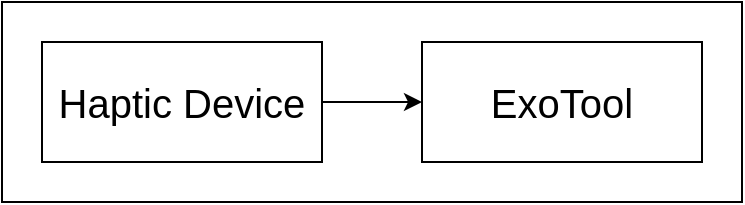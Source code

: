 <mxfile version="20.6.2" type="device"><diagram id="eyZrkb-xNUfsHL3Lpz5c" name="Page-1"><mxGraphModel dx="1086" dy="818" grid="1" gridSize="10" guides="1" tooltips="1" connect="1" arrows="1" fold="1" page="1" pageScale="1" pageWidth="827" pageHeight="1169" math="0" shadow="0"><root><mxCell id="0"/><mxCell id="1" parent="0"/><mxCell id="-1pBqLhTcXDyBnMZs6uL-1" value="" style="rounded=0;whiteSpace=wrap;html=1;" vertex="1" parent="1"><mxGeometry x="80" y="220" width="370" height="100" as="geometry"/></mxCell><mxCell id="WQvK-RzwfPqHwGkVdXkK-2" value="Haptic Device" style="rounded=0;whiteSpace=wrap;html=1;fontSize=20;" parent="1" vertex="1"><mxGeometry x="100" y="240" width="140" height="60" as="geometry"/></mxCell><mxCell id="-1pBqLhTcXDyBnMZs6uL-2" value="ExoTool" style="rounded=0;whiteSpace=wrap;html=1;fontSize=20;" vertex="1" parent="1"><mxGeometry x="290" y="240" width="140" height="60" as="geometry"/></mxCell><mxCell id="-1pBqLhTcXDyBnMZs6uL-3" value="" style="endArrow=classic;html=1;rounded=0;exitX=1;exitY=0.5;exitDx=0;exitDy=0;entryX=0;entryY=0.5;entryDx=0;entryDy=0;" edge="1" parent="1" source="WQvK-RzwfPqHwGkVdXkK-2" target="-1pBqLhTcXDyBnMZs6uL-2"><mxGeometry width="50" height="50" relative="1" as="geometry"><mxPoint x="400" y="460" as="sourcePoint"/><mxPoint x="450" y="410" as="targetPoint"/></mxGeometry></mxCell></root></mxGraphModel></diagram></mxfile>
